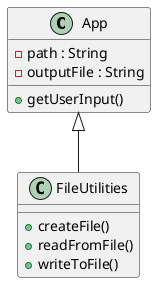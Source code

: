 @startuml
'https://plantuml.com/sequence-diagram

class App {
    - path : String
    - outputFile : String

    + getUserInput()
}

class FileUtilities {

    + createFile()
    + readFromFile()
    + writeToFile()
}

App <|-- FileUtilities
@enduml